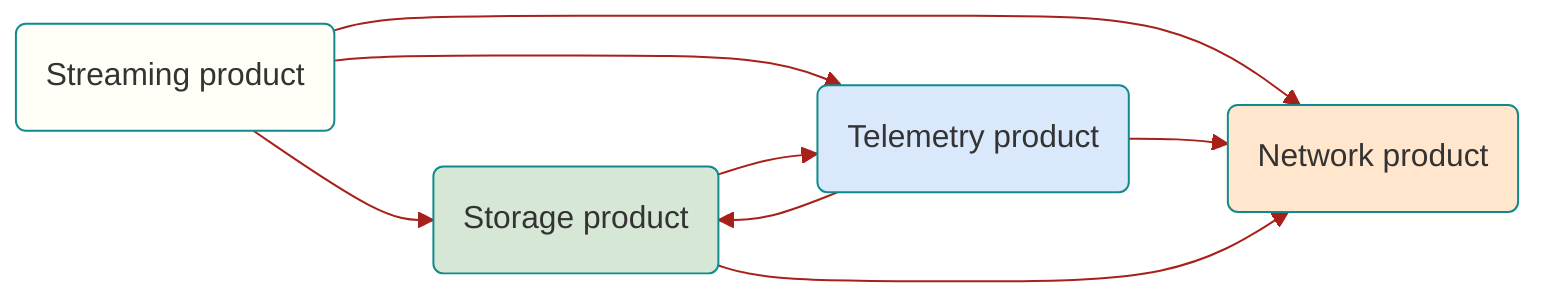 %%{init: {'theme': 'base', 'themeVariables': {
  'lineColor': '#a8201a',
  'primaryColor': '#fae5c7',
  'primaryBorderColor': '#0f8b8d'
}}}%%
flowchart LR
  streaming(Streaming product)
  storage(Storage product)
  network(Network product)
  telemetry(Telemetry product)

  streaming --> storage
  streaming --> network
  streaming --> telemetry
  telemetry --> storage
  telemetry --> network
  storage --> network
  storage --> telemetry

  classDef domain fill:#fffff7
  class streaming domain

  classDef offer fill:#d6e8d5
  class storage offer

  classDef provider fill:#ffe6cc
  class network provider

  classDef actor fill:#dae8fc
  class telemetry actor